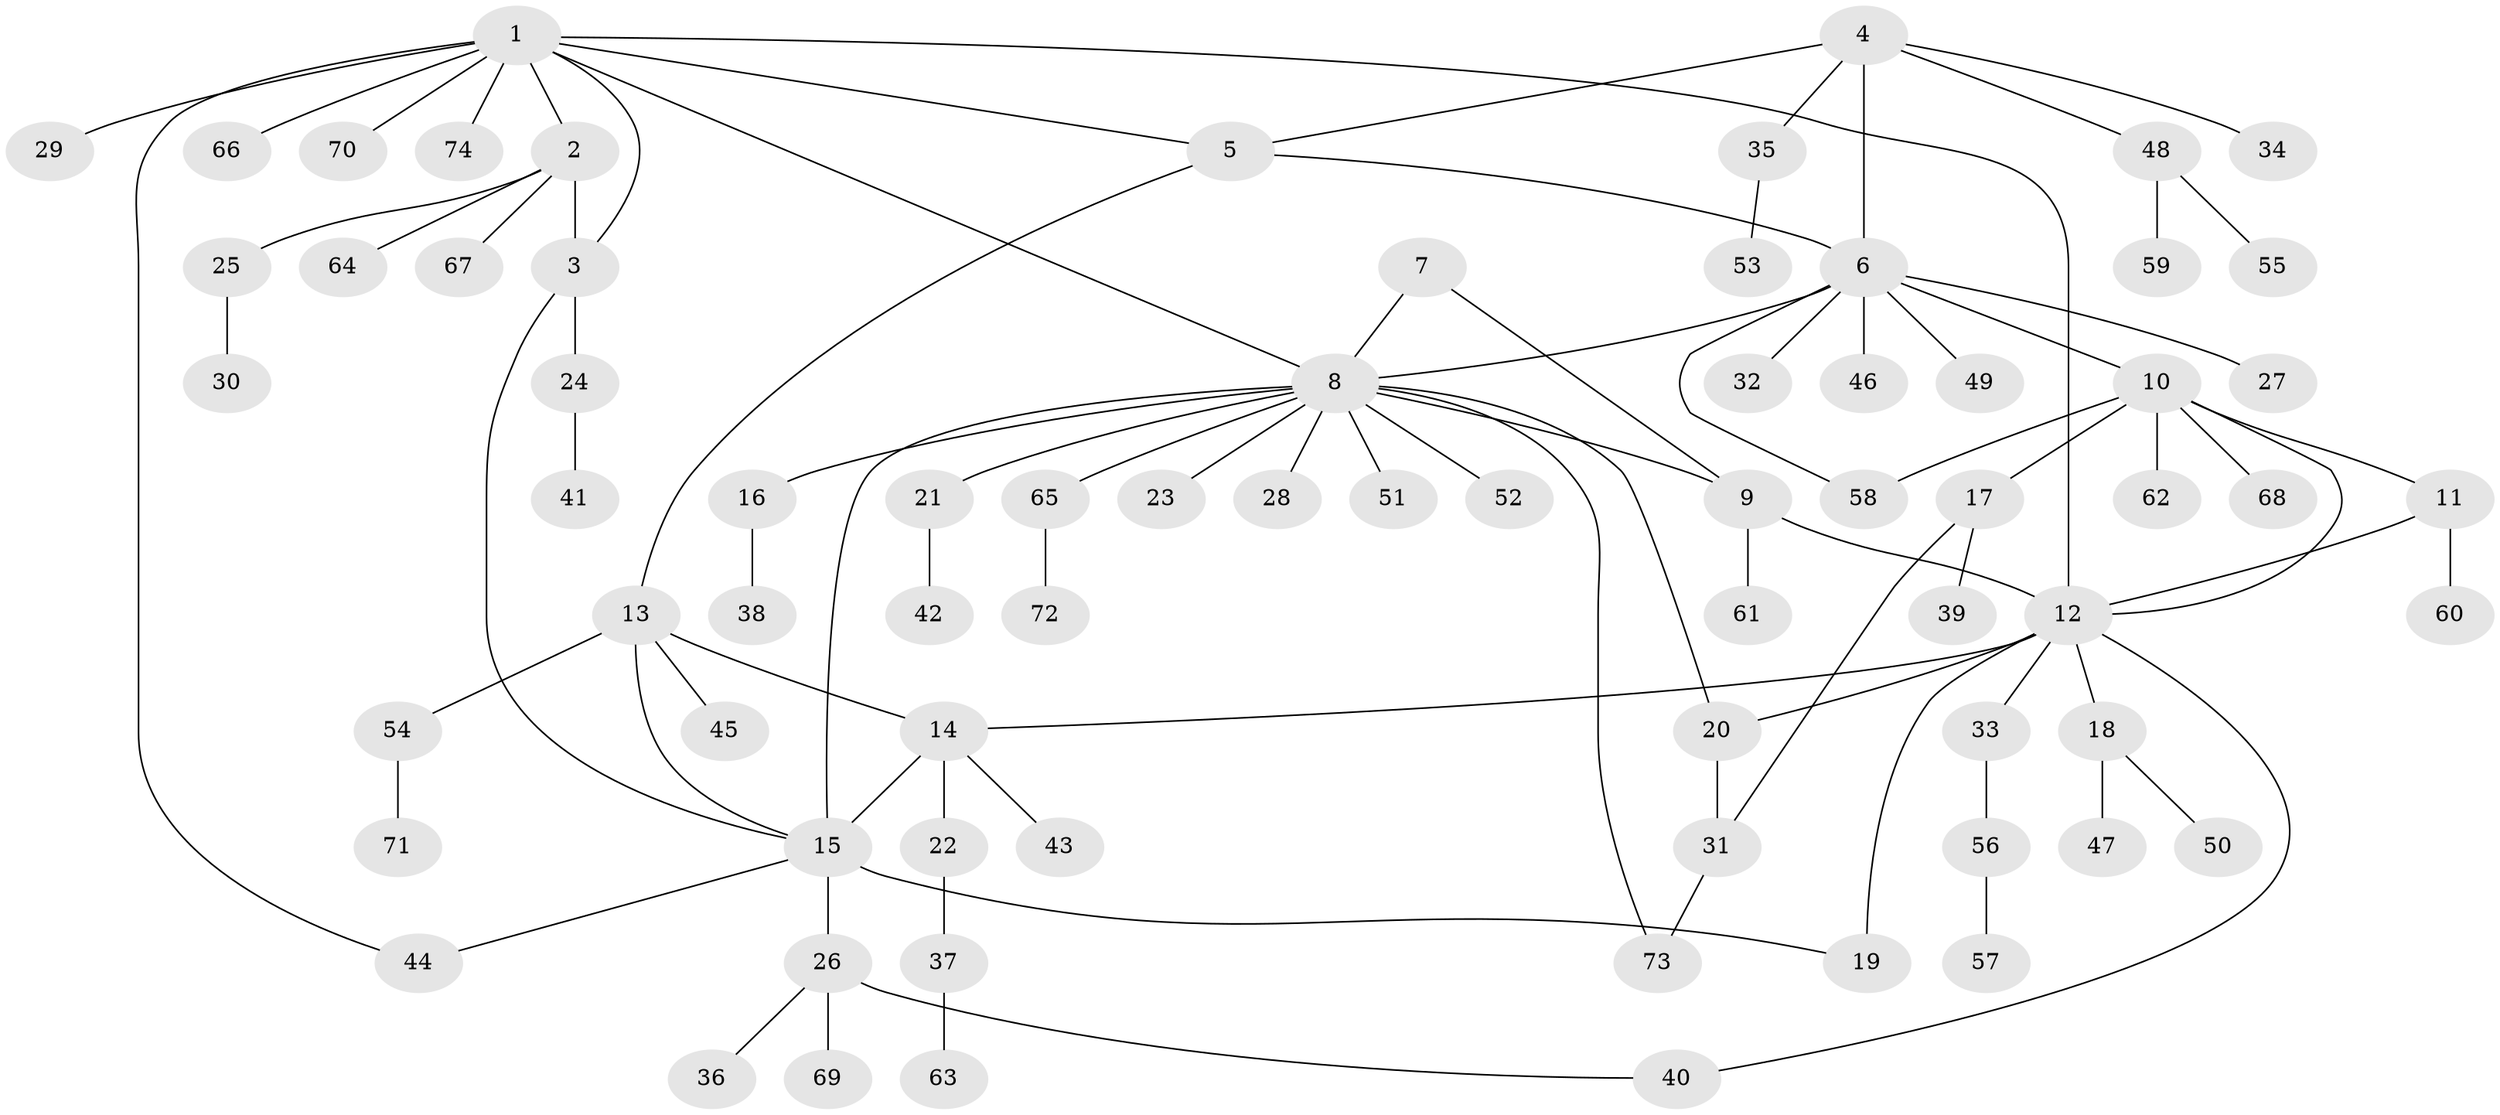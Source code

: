 // Generated by graph-tools (version 1.1) at 2025/11/02/27/25 16:11:35]
// undirected, 74 vertices, 91 edges
graph export_dot {
graph [start="1"]
  node [color=gray90,style=filled];
  1;
  2;
  3;
  4;
  5;
  6;
  7;
  8;
  9;
  10;
  11;
  12;
  13;
  14;
  15;
  16;
  17;
  18;
  19;
  20;
  21;
  22;
  23;
  24;
  25;
  26;
  27;
  28;
  29;
  30;
  31;
  32;
  33;
  34;
  35;
  36;
  37;
  38;
  39;
  40;
  41;
  42;
  43;
  44;
  45;
  46;
  47;
  48;
  49;
  50;
  51;
  52;
  53;
  54;
  55;
  56;
  57;
  58;
  59;
  60;
  61;
  62;
  63;
  64;
  65;
  66;
  67;
  68;
  69;
  70;
  71;
  72;
  73;
  74;
  1 -- 2;
  1 -- 3;
  1 -- 5;
  1 -- 8;
  1 -- 12;
  1 -- 29;
  1 -- 44;
  1 -- 66;
  1 -- 70;
  1 -- 74;
  2 -- 3;
  2 -- 25;
  2 -- 64;
  2 -- 67;
  3 -- 15;
  3 -- 24;
  4 -- 5;
  4 -- 6;
  4 -- 34;
  4 -- 35;
  4 -- 48;
  5 -- 6;
  5 -- 13;
  6 -- 8;
  6 -- 10;
  6 -- 27;
  6 -- 32;
  6 -- 46;
  6 -- 49;
  6 -- 58;
  7 -- 8;
  7 -- 9;
  8 -- 9;
  8 -- 15;
  8 -- 16;
  8 -- 20;
  8 -- 21;
  8 -- 23;
  8 -- 28;
  8 -- 51;
  8 -- 52;
  8 -- 65;
  8 -- 73;
  9 -- 12;
  9 -- 61;
  10 -- 11;
  10 -- 12;
  10 -- 17;
  10 -- 58;
  10 -- 62;
  10 -- 68;
  11 -- 12;
  11 -- 60;
  12 -- 14;
  12 -- 18;
  12 -- 19;
  12 -- 20;
  12 -- 33;
  12 -- 40;
  13 -- 14;
  13 -- 15;
  13 -- 45;
  13 -- 54;
  14 -- 15;
  14 -- 22;
  14 -- 43;
  15 -- 19;
  15 -- 26;
  15 -- 44;
  16 -- 38;
  17 -- 31;
  17 -- 39;
  18 -- 47;
  18 -- 50;
  20 -- 31;
  21 -- 42;
  22 -- 37;
  24 -- 41;
  25 -- 30;
  26 -- 36;
  26 -- 40;
  26 -- 69;
  31 -- 73;
  33 -- 56;
  35 -- 53;
  37 -- 63;
  48 -- 55;
  48 -- 59;
  54 -- 71;
  56 -- 57;
  65 -- 72;
}
